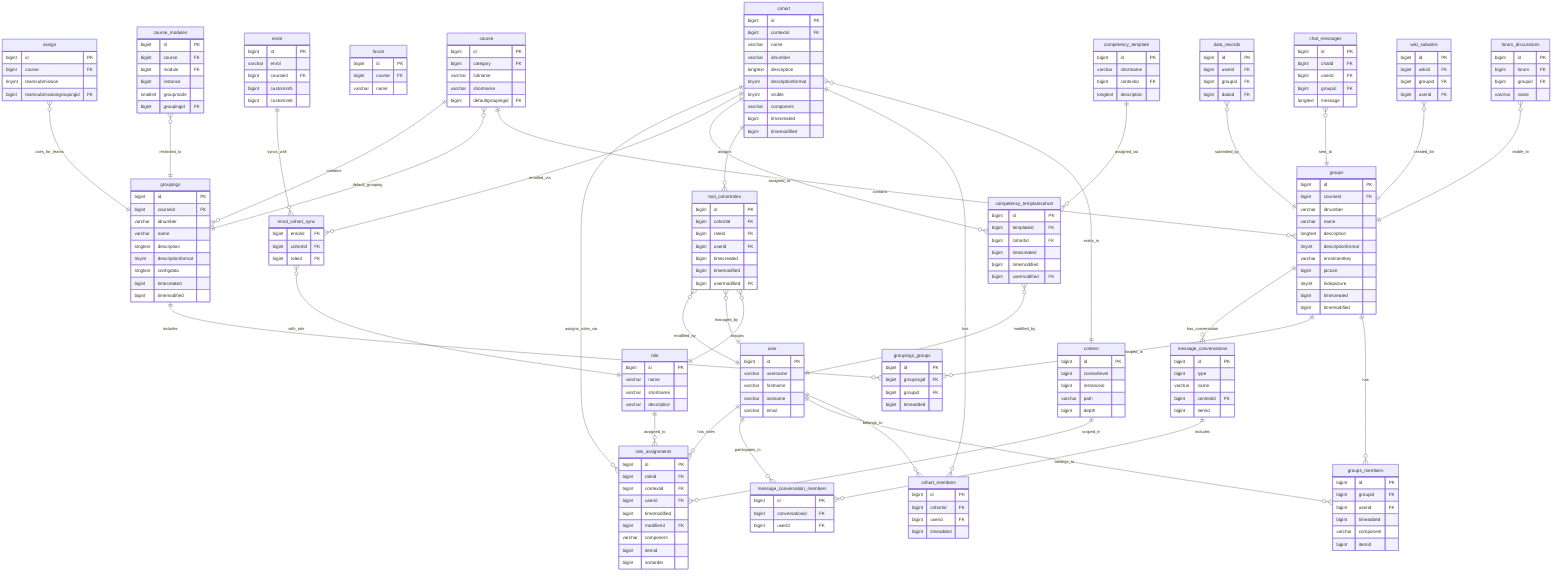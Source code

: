 erDiagram
    %% Cohorts (Site-wide Groups)
    cohort {
        bigint id PK
        bigint contextid FK
        varchar name
        varchar idnumber
        longtext description
        tinyint descriptionformat
        tinyint visible
        varchar component
        bigint timecreated
        bigint timemodified
    }

    cohort_members {
        bigint id PK
        bigint cohortid FK
        bigint userid FK
        bigint timeadded
    }

    tool_cohortroles {
        bigint id PK
        bigint cohortid FK
        bigint roleid FK
        bigint userid FK
        bigint timecreated
        bigint timemodified
        bigint usermodified FK
    }

    %% Course Groups
    groups {
        bigint id PK
        bigint courseid FK
        varchar idnumber
        varchar name
        longtext description
        tinyint descriptionformat
        varchar enrolmentkey
        bigint picture
        tinyint hidepicture
        bigint timecreated
        bigint timemodified
    }

    groups_members {
        bigint id PK
        bigint groupid FK
        bigint userid FK
        bigint timeadded
        varchar component
        bigint itemid
    }

    %% Groupings (Collections of Groups)
    groupings {
        bigint id PK
        bigint courseid FK
        varchar idnumber
        varchar name
        longtext description
        tinyint descriptionformat
        longtext configdata
        bigint timecreated
        bigint timemodified
    }

    groupings_groups {
        bigint id PK
        bigint groupingid FK
        bigint groupid FK
        bigint timeadded
    }

    %% Related Tables for Context
    context {
        bigint id PK
        bigint contextlevel
        bigint instanceid
        varchar path
        bigint depth
    }

    course {
        bigint id PK
        bigint category FK
        varchar fullname
        varchar shortname
        bigint defaultgroupingid FK
    }

    user {
        bigint id PK
        varchar username
        varchar firstname
        varchar lastname
        varchar email
    }

    role {
        bigint id PK
        varchar name
        varchar shortname
        varchar description
    }

    role_assignments {
        bigint id PK
        bigint roleid FK
        bigint contextid FK
        bigint userid FK
        bigint timemodified
        bigint modifierid FK
        varchar component
        bigint itemid
        bigint sortorder
    }

    %% Group-Related Activity Settings
    course_modules {
        bigint id PK
        bigint course FK
        bigint module FK
        bigint instance
        smallint groupmode
        bigint groupingid FK
    }

    forum {
        bigint id PK
        bigint course FK
        varchar name
    }

    forum_discussions {
        bigint id PK
        bigint forum FK
        bigint groupid FK
        varchar name
    }

    assign {
        bigint id PK
        bigint course FK
        tinyint teamsubmission
        bigint teamsubmissiongroupingid FK
    }

    wiki_subwikis {
        bigint id PK
        bigint wikiid FK
        bigint groupid FK
        bigint userid FK
    }

    chat_messages {
        bigint id PK
        bigint chatid FK
        bigint userid FK
        bigint groupid FK
        longtext message
    }

    data_records {
        bigint id PK
        bigint userid FK
        bigint groupid FK
        bigint dataid FK
    }

    %% Competency Integration
    competency_templatecohort {
        bigint id PK
        bigint templateid FK
        bigint cohortid FK
        bigint timecreated
        bigint timemodified
        bigint usermodified FK
    }

    competency_template {
        bigint id PK
        varchar shortname
        bigint contextid FK
        longtext description
    }

    %% Enrollment Integration
    enrol {
        bigint id PK
        varchar enrol
        bigint courseid FK
        bigint customint5
        bigint customint6
    }

    enrol_cohort_sync {
        bigint enrolid FK
        bigint cohortid FK
        bigint roleid FK
    }

    %% Messaging Integration
    message_conversations {
        bigint id PK
        bigint type
        varchar name
        bigint contextid FK
        bigint itemid
    }

    message_conversation_members {
        bigint id PK
        bigint conversationid FK
        bigint userid FK
    }

    %% RELATIONSHIPS

    %% Cohort Relationships
    cohort }o--|| context : "exists_in"
    cohort ||--o{ cohort_members : "has"
    cohort ||--o{ tool_cohortroles : "assigns"
    user ||--o{ cohort_members : "belongs_to"
    tool_cohortroles }o--|| role : "assigns"
    tool_cohortroles }o--|| user : "managed_by"
    tool_cohortroles }o--|| user : "modified_by"

    %% Group Relationships
    course ||--o{ groups : "contains"
    course }o--|| groupings : "default_grouping"
    groups ||--o{ groups_members : "has"
    user ||--o{ groups_members : "belongs_to"

    %% Grouping Relationships
    course ||--o{ groupings : "contains"
    groupings ||--o{ groupings_groups : "includes"
    groups ||--o{ groupings_groups : "grouped_in"

    %% Activity Group Integration
    course_modules }o--|| groupings : "restricted_to"
    forum_discussions }o--|| groups : "visible_to"
    assign }o--|| groupings : "uses_for_teams"
    wiki_subwikis }o--|| groups : "created_for"
    chat_messages }o--|| groups : "sent_to"
    data_records }o--|| groups : "submitted_by"

    %% Competency Integration
    competency_template ||--o{ competency_templatecohort : "assigned_via"
    cohort ||--o{ competency_templatecohort : "assigned_to"
    competency_templatecohort }o--|| user : "modified_by"

    %% Enrollment Integration
    cohort ||--o{ enrol_cohort_sync : "enrolled_via"
    enrol ||--o{ enrol_cohort_sync : "syncs_with"
    enrol_cohort_sync }o--|| role : "with_role"

    %% Messaging Integration
    groups ||--o{ message_conversations : "has_conversation"
    message_conversations ||--o{ message_conversation_members : "includes"
    user ||--o{ message_conversation_members : "participates_in"

    %% Role Assignment Context
    cohort ||--o{ role_assignments : "assigns_roles_via"
    user ||--o{ role_assignments : "has_roles"
    role ||--o{ role_assignments : "assigned_to"
    context ||--o{ role_assignments : "scoped_in"